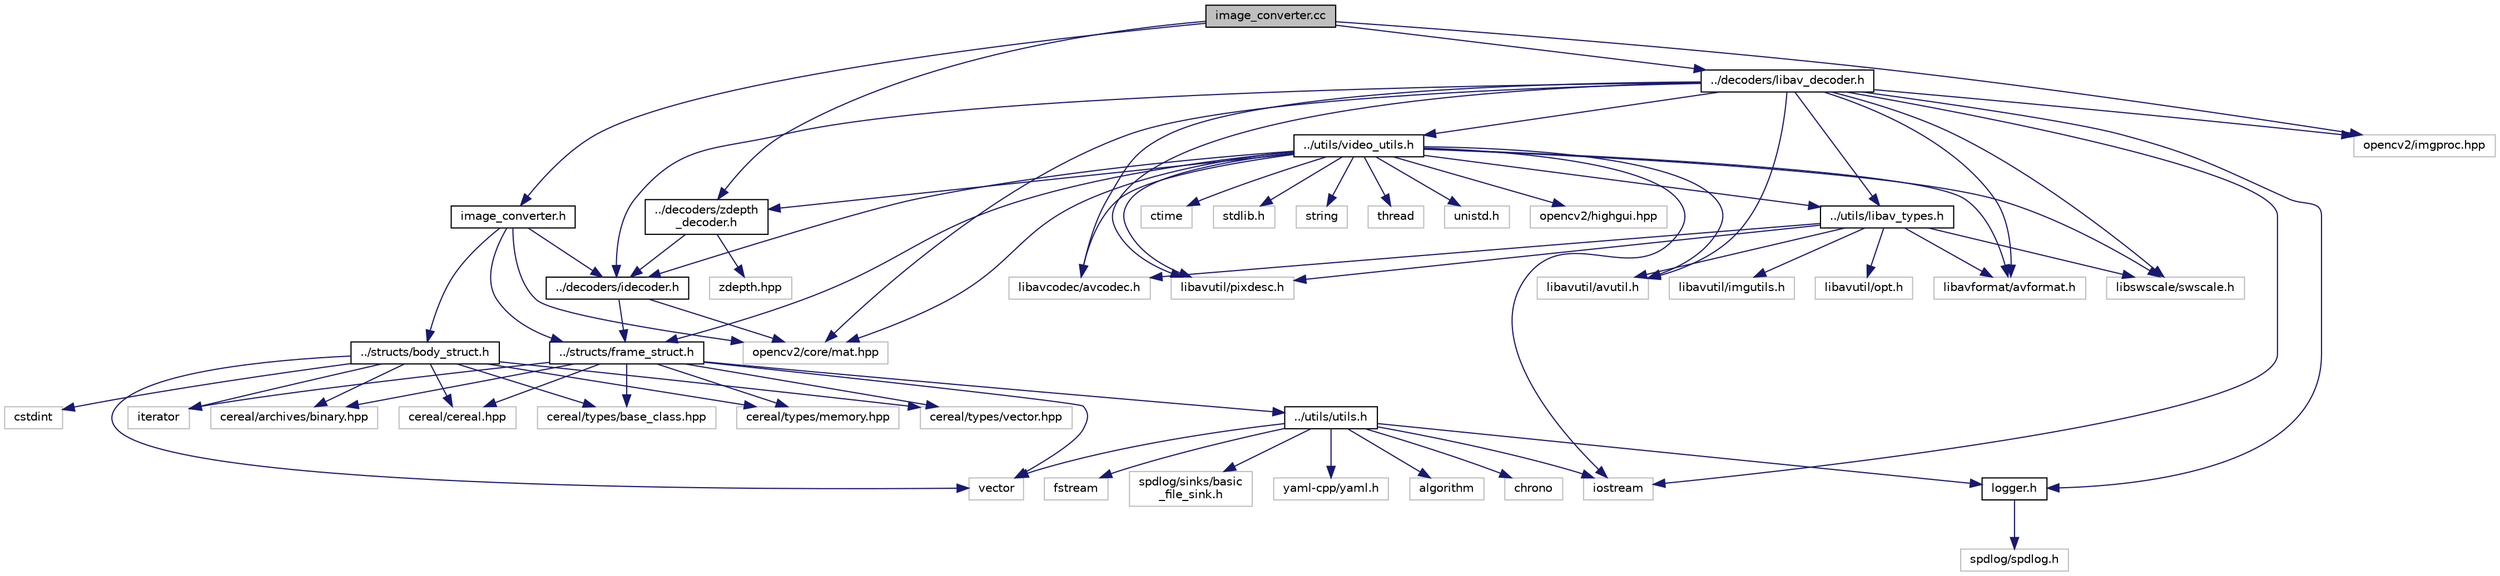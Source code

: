digraph "image_converter.cc"
{
 // LATEX_PDF_SIZE
  edge [fontname="Helvetica",fontsize="10",labelfontname="Helvetica",labelfontsize="10"];
  node [fontname="Helvetica",fontsize="10",shape=record];
  Node1 [label="image_converter.cc",height=0.2,width=0.4,color="black", fillcolor="grey75", style="filled", fontcolor="black",tooltip="Image converter from frame struct to opencv image."];
  Node1 -> Node2 [color="midnightblue",fontsize="10",style="solid"];
  Node2 [label="image_converter.h",height=0.2,width=0.4,color="black", fillcolor="white", style="filled",URL="$utils_2image__converter_8h.html",tooltip="Image converter from frame struct to opencv."];
  Node2 -> Node3 [color="midnightblue",fontsize="10",style="solid"];
  Node3 [label="../decoders/idecoder.h",height=0.2,width=0.4,color="black", fillcolor="white", style="filled",URL="$decoders_2idecoder_8h.html",tooltip="Frame decoder interface."];
  Node3 -> Node4 [color="midnightblue",fontsize="10",style="solid"];
  Node4 [label="../structs/frame_struct.h",height=0.2,width=0.4,color="black", fillcolor="white", style="filled",URL="$structs_2frame__struct_8h.html",tooltip="Frame struct definition. \"Universal\" frame data type."];
  Node4 -> Node5 [color="midnightblue",fontsize="10",style="solid"];
  Node5 [label="vector",height=0.2,width=0.4,color="grey75", fillcolor="white", style="filled",tooltip=" "];
  Node4 -> Node6 [color="midnightblue",fontsize="10",style="solid"];
  Node6 [label="iterator",height=0.2,width=0.4,color="grey75", fillcolor="white", style="filled",tooltip=" "];
  Node4 -> Node7 [color="midnightblue",fontsize="10",style="solid"];
  Node7 [label="cereal/archives/binary.hpp",height=0.2,width=0.4,color="grey75", fillcolor="white", style="filled",tooltip=" "];
  Node4 -> Node8 [color="midnightblue",fontsize="10",style="solid"];
  Node8 [label="cereal/cereal.hpp",height=0.2,width=0.4,color="grey75", fillcolor="white", style="filled",tooltip=" "];
  Node4 -> Node9 [color="midnightblue",fontsize="10",style="solid"];
  Node9 [label="cereal/types/base_class.hpp",height=0.2,width=0.4,color="grey75", fillcolor="white", style="filled",tooltip=" "];
  Node4 -> Node10 [color="midnightblue",fontsize="10",style="solid"];
  Node10 [label="cereal/types/memory.hpp",height=0.2,width=0.4,color="grey75", fillcolor="white", style="filled",tooltip=" "];
  Node4 -> Node11 [color="midnightblue",fontsize="10",style="solid"];
  Node11 [label="cereal/types/vector.hpp",height=0.2,width=0.4,color="grey75", fillcolor="white", style="filled",tooltip=" "];
  Node4 -> Node12 [color="midnightblue",fontsize="10",style="solid"];
  Node12 [label="../utils/utils.h",height=0.2,width=0.4,color="black", fillcolor="white", style="filled",URL="$utils_2utils_8h.html",tooltip="Utilities."];
  Node12 -> Node13 [color="midnightblue",fontsize="10",style="solid"];
  Node13 [label="algorithm",height=0.2,width=0.4,color="grey75", fillcolor="white", style="filled",tooltip=" "];
  Node12 -> Node14 [color="midnightblue",fontsize="10",style="solid"];
  Node14 [label="chrono",height=0.2,width=0.4,color="grey75", fillcolor="white", style="filled",tooltip=" "];
  Node12 -> Node15 [color="midnightblue",fontsize="10",style="solid"];
  Node15 [label="fstream",height=0.2,width=0.4,color="grey75", fillcolor="white", style="filled",tooltip=" "];
  Node12 -> Node16 [color="midnightblue",fontsize="10",style="solid"];
  Node16 [label="iostream",height=0.2,width=0.4,color="grey75", fillcolor="white", style="filled",tooltip=" "];
  Node12 -> Node5 [color="midnightblue",fontsize="10",style="solid"];
  Node12 -> Node17 [color="midnightblue",fontsize="10",style="solid"];
  Node17 [label="logger.h",height=0.2,width=0.4,color="black", fillcolor="white", style="filled",URL="$logger_8h.html",tooltip="Logger header."];
  Node17 -> Node18 [color="midnightblue",fontsize="10",style="solid"];
  Node18 [label="spdlog/spdlog.h",height=0.2,width=0.4,color="grey75", fillcolor="white", style="filled",tooltip=" "];
  Node12 -> Node19 [color="midnightblue",fontsize="10",style="solid"];
  Node19 [label="spdlog/sinks/basic\l_file_sink.h",height=0.2,width=0.4,color="grey75", fillcolor="white", style="filled",tooltip=" "];
  Node12 -> Node20 [color="midnightblue",fontsize="10",style="solid"];
  Node20 [label="yaml-cpp/yaml.h",height=0.2,width=0.4,color="grey75", fillcolor="white", style="filled",tooltip=" "];
  Node3 -> Node21 [color="midnightblue",fontsize="10",style="solid"];
  Node21 [label="opencv2/core/mat.hpp",height=0.2,width=0.4,color="grey75", fillcolor="white", style="filled",tooltip=" "];
  Node2 -> Node4 [color="midnightblue",fontsize="10",style="solid"];
  Node2 -> Node22 [color="midnightblue",fontsize="10",style="solid"];
  Node22 [label="../structs/body_struct.h",height=0.2,width=0.4,color="black", fillcolor="white", style="filled",URL="$structs_2body__struct_8h.html",tooltip="body struct definition. \"Body\" frame data type."];
  Node22 -> Node6 [color="midnightblue",fontsize="10",style="solid"];
  Node22 -> Node5 [color="midnightblue",fontsize="10",style="solid"];
  Node22 -> Node23 [color="midnightblue",fontsize="10",style="solid"];
  Node23 [label="cstdint",height=0.2,width=0.4,color="grey75", fillcolor="white", style="filled",tooltip=" "];
  Node22 -> Node7 [color="midnightblue",fontsize="10",style="solid"];
  Node22 -> Node8 [color="midnightblue",fontsize="10",style="solid"];
  Node22 -> Node9 [color="midnightblue",fontsize="10",style="solid"];
  Node22 -> Node10 [color="midnightblue",fontsize="10",style="solid"];
  Node22 -> Node11 [color="midnightblue",fontsize="10",style="solid"];
  Node2 -> Node21 [color="midnightblue",fontsize="10",style="solid"];
  Node1 -> Node24 [color="midnightblue",fontsize="10",style="solid"];
  Node24 [label="../decoders/libav_decoder.h",height=0.2,width=0.4,color="black", fillcolor="white", style="filled",URL="$libav__decoder_8h.html",tooltip="Jpeg/Mpeg decoder."];
  Node24 -> Node25 [color="midnightblue",fontsize="10",style="solid"];
  Node25 [label="libavcodec/avcodec.h",height=0.2,width=0.4,color="grey75", fillcolor="white", style="filled",tooltip=" "];
  Node24 -> Node26 [color="midnightblue",fontsize="10",style="solid"];
  Node26 [label="libavformat/avformat.h",height=0.2,width=0.4,color="grey75", fillcolor="white", style="filled",tooltip=" "];
  Node24 -> Node27 [color="midnightblue",fontsize="10",style="solid"];
  Node27 [label="libavutil/avutil.h",height=0.2,width=0.4,color="grey75", fillcolor="white", style="filled",tooltip=" "];
  Node24 -> Node28 [color="midnightblue",fontsize="10",style="solid"];
  Node28 [label="libavutil/pixdesc.h",height=0.2,width=0.4,color="grey75", fillcolor="white", style="filled",tooltip=" "];
  Node24 -> Node29 [color="midnightblue",fontsize="10",style="solid"];
  Node29 [label="libswscale/swscale.h",height=0.2,width=0.4,color="grey75", fillcolor="white", style="filled",tooltip=" "];
  Node24 -> Node17 [color="midnightblue",fontsize="10",style="solid"];
  Node24 -> Node16 [color="midnightblue",fontsize="10",style="solid"];
  Node24 -> Node21 [color="midnightblue",fontsize="10",style="solid"];
  Node24 -> Node30 [color="midnightblue",fontsize="10",style="solid"];
  Node30 [label="opencv2/imgproc.hpp",height=0.2,width=0.4,color="grey75", fillcolor="white", style="filled",tooltip=" "];
  Node24 -> Node31 [color="midnightblue",fontsize="10",style="solid"];
  Node31 [label="../utils/video_utils.h",height=0.2,width=0.4,color="black", fillcolor="white", style="filled",URL="$video__utils_8h.html",tooltip="Video utilities."];
  Node31 -> Node32 [color="midnightblue",fontsize="10",style="solid"];
  Node32 [label="ctime",height=0.2,width=0.4,color="grey75", fillcolor="white", style="filled",tooltip=" "];
  Node31 -> Node16 [color="midnightblue",fontsize="10",style="solid"];
  Node31 -> Node33 [color="midnightblue",fontsize="10",style="solid"];
  Node33 [label="stdlib.h",height=0.2,width=0.4,color="grey75", fillcolor="white", style="filled",tooltip=" "];
  Node31 -> Node34 [color="midnightblue",fontsize="10",style="solid"];
  Node34 [label="string",height=0.2,width=0.4,color="grey75", fillcolor="white", style="filled",tooltip=" "];
  Node31 -> Node35 [color="midnightblue",fontsize="10",style="solid"];
  Node35 [label="thread",height=0.2,width=0.4,color="grey75", fillcolor="white", style="filled",tooltip=" "];
  Node31 -> Node36 [color="midnightblue",fontsize="10",style="solid"];
  Node36 [label="unistd.h",height=0.2,width=0.4,color="grey75", fillcolor="white", style="filled",tooltip=" "];
  Node31 -> Node25 [color="midnightblue",fontsize="10",style="solid"];
  Node31 -> Node26 [color="midnightblue",fontsize="10",style="solid"];
  Node31 -> Node27 [color="midnightblue",fontsize="10",style="solid"];
  Node31 -> Node28 [color="midnightblue",fontsize="10",style="solid"];
  Node31 -> Node29 [color="midnightblue",fontsize="10",style="solid"];
  Node31 -> Node21 [color="midnightblue",fontsize="10",style="solid"];
  Node31 -> Node37 [color="midnightblue",fontsize="10",style="solid"];
  Node37 [label="opencv2/highgui.hpp",height=0.2,width=0.4,color="grey75", fillcolor="white", style="filled",tooltip=" "];
  Node31 -> Node3 [color="midnightblue",fontsize="10",style="solid"];
  Node31 -> Node38 [color="midnightblue",fontsize="10",style="solid"];
  Node38 [label="../decoders/zdepth\l_decoder.h",height=0.2,width=0.4,color="black", fillcolor="white", style="filled",URL="$zdepth__decoder_8h.html",tooltip="ZDepth decoder."];
  Node38 -> Node3 [color="midnightblue",fontsize="10",style="solid"];
  Node38 -> Node39 [color="midnightblue",fontsize="10",style="solid"];
  Node39 [label="zdepth.hpp",height=0.2,width=0.4,color="grey75", fillcolor="white", style="filled",tooltip=" "];
  Node31 -> Node4 [color="midnightblue",fontsize="10",style="solid"];
  Node31 -> Node40 [color="midnightblue",fontsize="10",style="solid"];
  Node40 [label="../utils/libav_types.h",height=0.2,width=0.4,color="black", fillcolor="white", style="filled",URL="$libav__types_8h_source.html",tooltip=" "];
  Node40 -> Node25 [color="midnightblue",fontsize="10",style="solid"];
  Node40 -> Node26 [color="midnightblue",fontsize="10",style="solid"];
  Node40 -> Node27 [color="midnightblue",fontsize="10",style="solid"];
  Node40 -> Node41 [color="midnightblue",fontsize="10",style="solid"];
  Node41 [label="libavutil/imgutils.h",height=0.2,width=0.4,color="grey75", fillcolor="white", style="filled",tooltip=" "];
  Node40 -> Node42 [color="midnightblue",fontsize="10",style="solid"];
  Node42 [label="libavutil/opt.h",height=0.2,width=0.4,color="grey75", fillcolor="white", style="filled",tooltip=" "];
  Node40 -> Node28 [color="midnightblue",fontsize="10",style="solid"];
  Node40 -> Node29 [color="midnightblue",fontsize="10",style="solid"];
  Node24 -> Node40 [color="midnightblue",fontsize="10",style="solid"];
  Node24 -> Node3 [color="midnightblue",fontsize="10",style="solid"];
  Node1 -> Node38 [color="midnightblue",fontsize="10",style="solid"];
  Node1 -> Node30 [color="midnightblue",fontsize="10",style="solid"];
}
